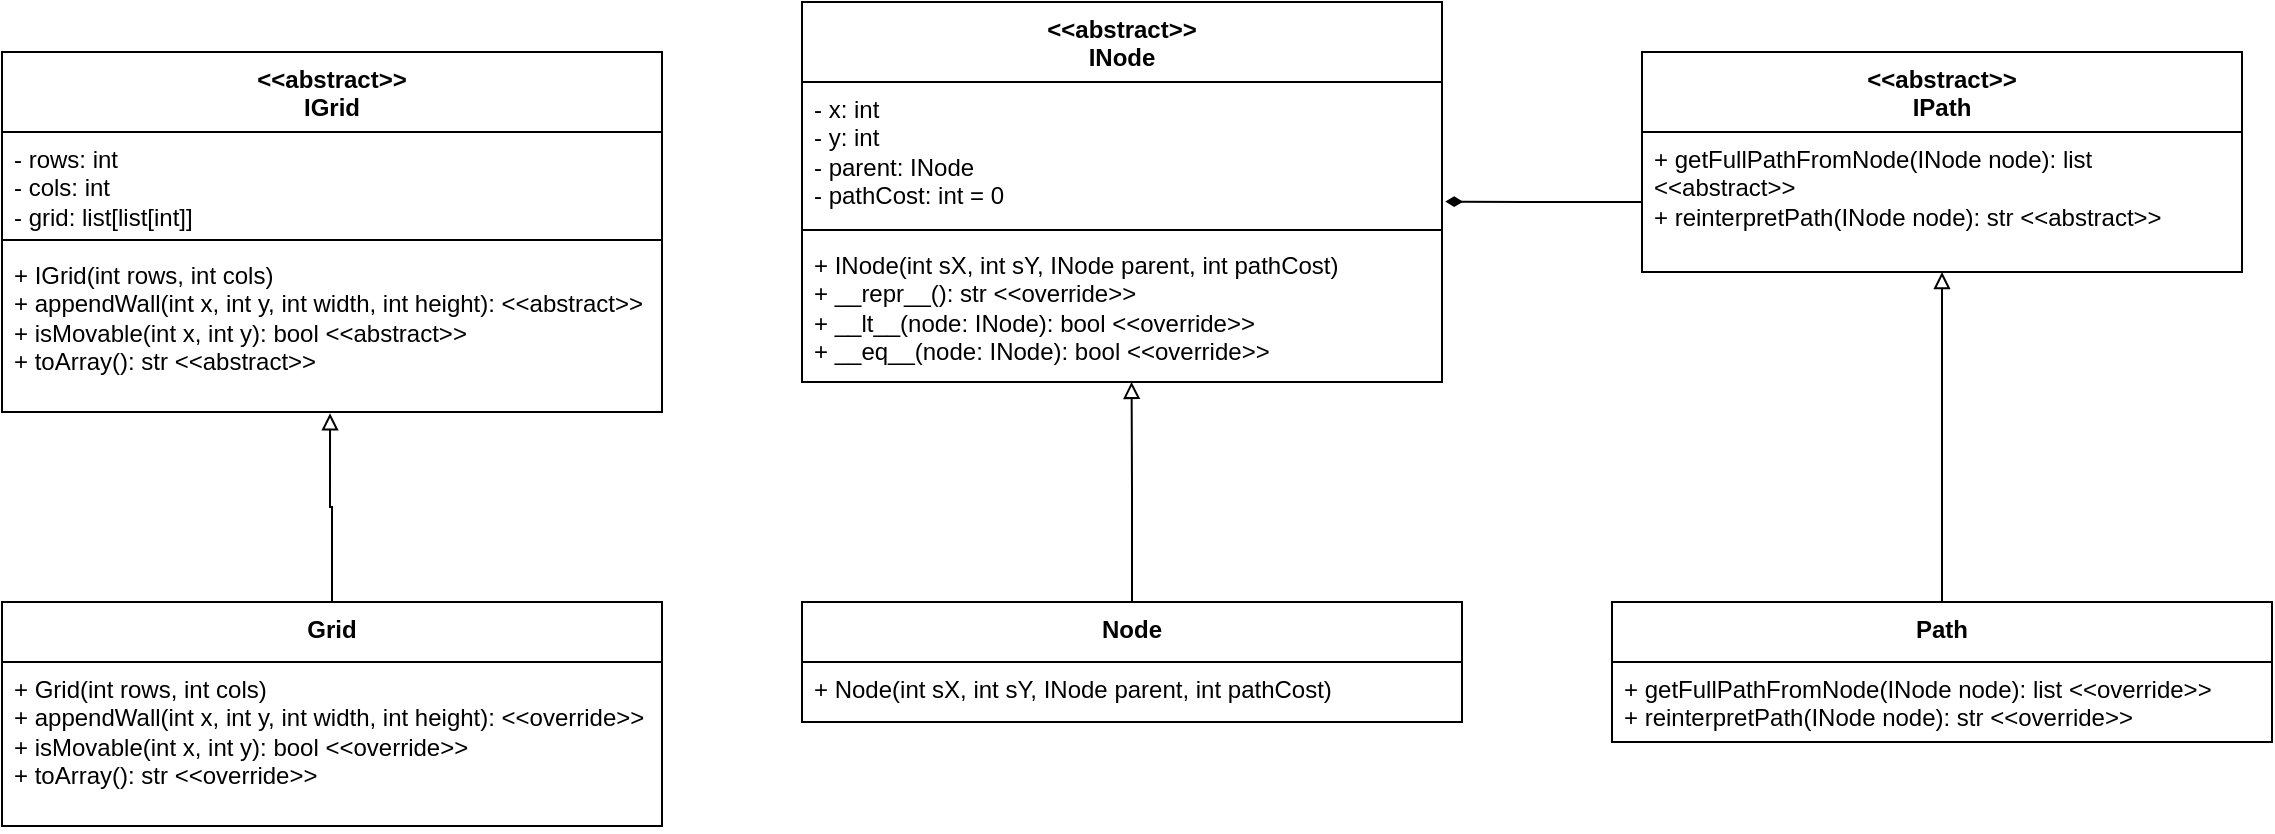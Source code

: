 <mxfile version="24.2.5" type="device">
  <diagram name="Trang-1" id="y-S9JWHdQoY54VqflCBQ">
    <mxGraphModel dx="398" dy="1486" grid="1" gridSize="10" guides="1" tooltips="1" connect="1" arrows="1" fold="1" page="1" pageScale="1" pageWidth="827" pageHeight="1169" math="0" shadow="0">
      <root>
        <mxCell id="0" />
        <mxCell id="1" parent="0" />
        <mxCell id="8S4YnrcsyFdZOyX_xLiz-1" value="&amp;lt;&amp;lt;abstract&amp;gt;&amp;gt;&lt;div&gt;IGrid&lt;/div&gt;" style="swimlane;fontStyle=1;align=center;verticalAlign=top;childLayout=stackLayout;horizontal=1;startSize=40;horizontalStack=0;resizeParent=1;resizeParentMax=0;resizeLast=0;collapsible=1;marginBottom=0;whiteSpace=wrap;html=1;" vertex="1" parent="1">
          <mxGeometry x="1800" y="485" width="330" height="180" as="geometry" />
        </mxCell>
        <mxCell id="8S4YnrcsyFdZOyX_xLiz-2" value="- rows: int&lt;div&gt;- cols: int&amp;nbsp;&lt;/div&gt;&lt;div&gt;- grid: list[list[int]]&lt;/div&gt;" style="text;strokeColor=none;fillColor=none;align=left;verticalAlign=top;spacingLeft=4;spacingRight=4;overflow=hidden;rotatable=0;points=[[0,0.5],[1,0.5]];portConstraint=eastwest;whiteSpace=wrap;html=1;" vertex="1" parent="8S4YnrcsyFdZOyX_xLiz-1">
          <mxGeometry y="40" width="330" height="50" as="geometry" />
        </mxCell>
        <mxCell id="8S4YnrcsyFdZOyX_xLiz-3" value="" style="line;strokeWidth=1;fillColor=none;align=left;verticalAlign=middle;spacingTop=-1;spacingLeft=3;spacingRight=3;rotatable=0;labelPosition=right;points=[];portConstraint=eastwest;strokeColor=inherit;" vertex="1" parent="8S4YnrcsyFdZOyX_xLiz-1">
          <mxGeometry y="90" width="330" height="8" as="geometry" />
        </mxCell>
        <mxCell id="8S4YnrcsyFdZOyX_xLiz-4" value="&lt;div&gt;+ IGrid(int rows, int cols)&lt;/div&gt;+ appendWall(int x, int y, int width, int height): &amp;lt;&amp;lt;abstract&amp;gt;&amp;gt;&lt;div&gt;+ isMovable(int x, int y): bool &amp;lt;&amp;lt;abstract&amp;gt;&amp;gt;&lt;/div&gt;&lt;div&gt;+ toArray(): str &amp;lt;&amp;lt;abstract&amp;gt;&amp;gt;&lt;/div&gt;" style="text;strokeColor=none;fillColor=none;align=left;verticalAlign=top;spacingLeft=4;spacingRight=4;overflow=hidden;rotatable=0;points=[[0,0.5],[1,0.5]];portConstraint=eastwest;whiteSpace=wrap;html=1;" vertex="1" parent="8S4YnrcsyFdZOyX_xLiz-1">
          <mxGeometry y="98" width="330" height="82" as="geometry" />
        </mxCell>
        <mxCell id="8S4YnrcsyFdZOyX_xLiz-5" value="&amp;lt;&amp;lt;abstract&amp;gt;&amp;gt;&lt;div&gt;INode&lt;/div&gt;" style="swimlane;fontStyle=1;align=center;verticalAlign=top;childLayout=stackLayout;horizontal=1;startSize=40;horizontalStack=0;resizeParent=1;resizeParentMax=0;resizeLast=0;collapsible=1;marginBottom=0;whiteSpace=wrap;html=1;" vertex="1" parent="1">
          <mxGeometry x="2200" y="460" width="320" height="190" as="geometry" />
        </mxCell>
        <mxCell id="8S4YnrcsyFdZOyX_xLiz-6" value="- x: int&lt;div&gt;- y: int&lt;/div&gt;&lt;div&gt;- parent: INode&lt;/div&gt;&lt;div&gt;- pathCost: int = 0&lt;/div&gt;" style="text;strokeColor=none;fillColor=none;align=left;verticalAlign=top;spacingLeft=4;spacingRight=4;overflow=hidden;rotatable=0;points=[[0,0.5],[1,0.5]];portConstraint=eastwest;whiteSpace=wrap;html=1;" vertex="1" parent="8S4YnrcsyFdZOyX_xLiz-5">
          <mxGeometry y="40" width="320" height="70" as="geometry" />
        </mxCell>
        <mxCell id="8S4YnrcsyFdZOyX_xLiz-7" value="" style="line;strokeWidth=1;fillColor=none;align=left;verticalAlign=middle;spacingTop=-1;spacingLeft=3;spacingRight=3;rotatable=0;labelPosition=right;points=[];portConstraint=eastwest;strokeColor=inherit;" vertex="1" parent="8S4YnrcsyFdZOyX_xLiz-5">
          <mxGeometry y="110" width="320" height="8" as="geometry" />
        </mxCell>
        <mxCell id="8S4YnrcsyFdZOyX_xLiz-8" value="+ INode(int sX, int sY, INode parent, int pathCost)&lt;div&gt;+ __repr__(): str &amp;lt;&amp;lt;override&amp;gt;&amp;gt;&lt;/div&gt;&lt;div&gt;+ __lt__(node: INode): bool &amp;lt;&amp;lt;override&amp;gt;&amp;gt;&lt;/div&gt;&lt;div&gt;+ __eq__(node: INode): bool &amp;lt;&amp;lt;override&amp;gt;&amp;gt;&lt;/div&gt;" style="text;strokeColor=none;fillColor=none;align=left;verticalAlign=top;spacingLeft=4;spacingRight=4;overflow=hidden;rotatable=0;points=[[0,0.5],[1,0.5]];portConstraint=eastwest;whiteSpace=wrap;html=1;" vertex="1" parent="8S4YnrcsyFdZOyX_xLiz-5">
          <mxGeometry y="118" width="320" height="72" as="geometry" />
        </mxCell>
        <mxCell id="8S4YnrcsyFdZOyX_xLiz-9" value="&amp;lt;&amp;lt;abstract&amp;gt;&amp;gt;&lt;div&gt;IPath&lt;/div&gt;" style="swimlane;fontStyle=1;align=center;verticalAlign=top;childLayout=stackLayout;horizontal=1;startSize=40;horizontalStack=0;resizeParent=1;resizeParentMax=0;resizeLast=0;collapsible=1;marginBottom=0;whiteSpace=wrap;html=1;" vertex="1" parent="1">
          <mxGeometry x="2620" y="485" width="300" height="110" as="geometry" />
        </mxCell>
        <mxCell id="8S4YnrcsyFdZOyX_xLiz-10" value="+ getFullPathFromNode(INode node): list &amp;lt;&amp;lt;abstract&amp;gt;&amp;gt;&lt;div&gt;+ reinterpretPath(INode node): str &amp;lt;&amp;lt;abstract&amp;gt;&amp;gt;&lt;/div&gt;" style="text;strokeColor=none;fillColor=none;align=left;verticalAlign=top;spacingLeft=4;spacingRight=4;overflow=hidden;rotatable=0;points=[[0,0.5],[1,0.5]];portConstraint=eastwest;whiteSpace=wrap;html=1;" vertex="1" parent="8S4YnrcsyFdZOyX_xLiz-9">
          <mxGeometry y="40" width="300" height="70" as="geometry" />
        </mxCell>
        <mxCell id="8S4YnrcsyFdZOyX_xLiz-11" value="Grid" style="swimlane;fontStyle=1;align=center;verticalAlign=top;childLayout=stackLayout;horizontal=1;startSize=30;horizontalStack=0;resizeParent=1;resizeParentMax=0;resizeLast=0;collapsible=1;marginBottom=0;whiteSpace=wrap;html=1;" vertex="1" parent="1">
          <mxGeometry x="1800" y="760" width="330" height="112" as="geometry" />
        </mxCell>
        <mxCell id="8S4YnrcsyFdZOyX_xLiz-12" value="&lt;div&gt;+ Grid(int rows, int cols)&lt;/div&gt;+ appendWall(int x, int y, int width, int height): &amp;lt;&amp;lt;override&amp;gt;&amp;gt;&lt;div&gt;+ isMovable(int x, int y): bool &amp;lt;&amp;lt;override&amp;gt;&amp;gt;&lt;/div&gt;&lt;div&gt;+ toArray(): str &amp;lt;&amp;lt;override&amp;gt;&amp;gt;&lt;/div&gt;" style="text;strokeColor=none;fillColor=none;align=left;verticalAlign=top;spacingLeft=4;spacingRight=4;overflow=hidden;rotatable=0;points=[[0,0.5],[1,0.5]];portConstraint=eastwest;whiteSpace=wrap;html=1;" vertex="1" parent="8S4YnrcsyFdZOyX_xLiz-11">
          <mxGeometry y="30" width="330" height="82" as="geometry" />
        </mxCell>
        <mxCell id="8S4YnrcsyFdZOyX_xLiz-13" style="edgeStyle=orthogonalEdgeStyle;rounded=0;orthogonalLoop=1;jettySize=auto;html=1;exitX=0.5;exitY=0;exitDx=0;exitDy=0;entryX=0.497;entryY=1.008;entryDx=0;entryDy=0;entryPerimeter=0;endArrow=block;endFill=0;" edge="1" parent="1" source="8S4YnrcsyFdZOyX_xLiz-11" target="8S4YnrcsyFdZOyX_xLiz-4">
          <mxGeometry relative="1" as="geometry" />
        </mxCell>
        <mxCell id="8S4YnrcsyFdZOyX_xLiz-14" style="edgeStyle=orthogonalEdgeStyle;rounded=0;orthogonalLoop=1;jettySize=auto;html=1;exitX=0.5;exitY=0;exitDx=0;exitDy=0;entryX=0.515;entryY=0.999;entryDx=0;entryDy=0;entryPerimeter=0;endArrow=block;endFill=0;" edge="1" parent="1" source="8S4YnrcsyFdZOyX_xLiz-15" target="8S4YnrcsyFdZOyX_xLiz-8">
          <mxGeometry relative="1" as="geometry">
            <mxPoint x="2365" y="660" as="targetPoint" />
          </mxGeometry>
        </mxCell>
        <mxCell id="8S4YnrcsyFdZOyX_xLiz-15" value="Node" style="swimlane;fontStyle=1;align=center;verticalAlign=top;childLayout=stackLayout;horizontal=1;startSize=30;horizontalStack=0;resizeParent=1;resizeParentMax=0;resizeLast=0;collapsible=1;marginBottom=0;whiteSpace=wrap;html=1;" vertex="1" parent="1">
          <mxGeometry x="2200" y="760" width="330" height="60" as="geometry" />
        </mxCell>
        <mxCell id="8S4YnrcsyFdZOyX_xLiz-16" value="+ Node(int sX, int sY, INode parent, int pathCost)&lt;br&gt;&lt;div&gt;&lt;br&gt;&lt;/div&gt;" style="text;strokeColor=none;fillColor=none;align=left;verticalAlign=top;spacingLeft=4;spacingRight=4;overflow=hidden;rotatable=0;points=[[0,0.5],[1,0.5]];portConstraint=eastwest;whiteSpace=wrap;html=1;" vertex="1" parent="8S4YnrcsyFdZOyX_xLiz-15">
          <mxGeometry y="30" width="330" height="30" as="geometry" />
        </mxCell>
        <mxCell id="8S4YnrcsyFdZOyX_xLiz-17" style="edgeStyle=orthogonalEdgeStyle;rounded=0;orthogonalLoop=1;jettySize=auto;html=1;exitX=0.5;exitY=0;exitDx=0;exitDy=0;entryX=0.5;entryY=1;entryDx=0;entryDy=0;endArrow=block;endFill=0;" edge="1" parent="1" source="8S4YnrcsyFdZOyX_xLiz-18" target="8S4YnrcsyFdZOyX_xLiz-9">
          <mxGeometry relative="1" as="geometry">
            <mxPoint x="2770.101" y="620" as="targetPoint" />
          </mxGeometry>
        </mxCell>
        <mxCell id="8S4YnrcsyFdZOyX_xLiz-18" value="Path" style="swimlane;fontStyle=1;align=center;verticalAlign=top;childLayout=stackLayout;horizontal=1;startSize=30;horizontalStack=0;resizeParent=1;resizeParentMax=0;resizeLast=0;collapsible=1;marginBottom=0;whiteSpace=wrap;html=1;" vertex="1" parent="1">
          <mxGeometry x="2605" y="760" width="330" height="70" as="geometry" />
        </mxCell>
        <mxCell id="8S4YnrcsyFdZOyX_xLiz-19" value="+ getFullPathFromNode(INode node): list &amp;lt;&amp;lt;override&amp;gt;&amp;gt;&lt;div&gt;+ reinterpretPath(INode node): str &amp;lt;&amp;lt;override&amp;gt;&amp;gt;&lt;/div&gt;" style="text;strokeColor=none;fillColor=none;align=left;verticalAlign=top;spacingLeft=4;spacingRight=4;overflow=hidden;rotatable=0;points=[[0,0.5],[1,0.5]];portConstraint=eastwest;whiteSpace=wrap;html=1;" vertex="1" parent="8S4YnrcsyFdZOyX_xLiz-18">
          <mxGeometry y="30" width="330" height="40" as="geometry" />
        </mxCell>
        <mxCell id="8S4YnrcsyFdZOyX_xLiz-20" style="edgeStyle=orthogonalEdgeStyle;rounded=0;orthogonalLoop=1;jettySize=auto;html=1;exitX=0;exitY=0.5;exitDx=0;exitDy=0;entryX=1.005;entryY=0.854;entryDx=0;entryDy=0;entryPerimeter=0;endArrow=diamondThin;endFill=1;" edge="1" parent="1" source="8S4YnrcsyFdZOyX_xLiz-10" target="8S4YnrcsyFdZOyX_xLiz-6">
          <mxGeometry relative="1" as="geometry" />
        </mxCell>
      </root>
    </mxGraphModel>
  </diagram>
</mxfile>
